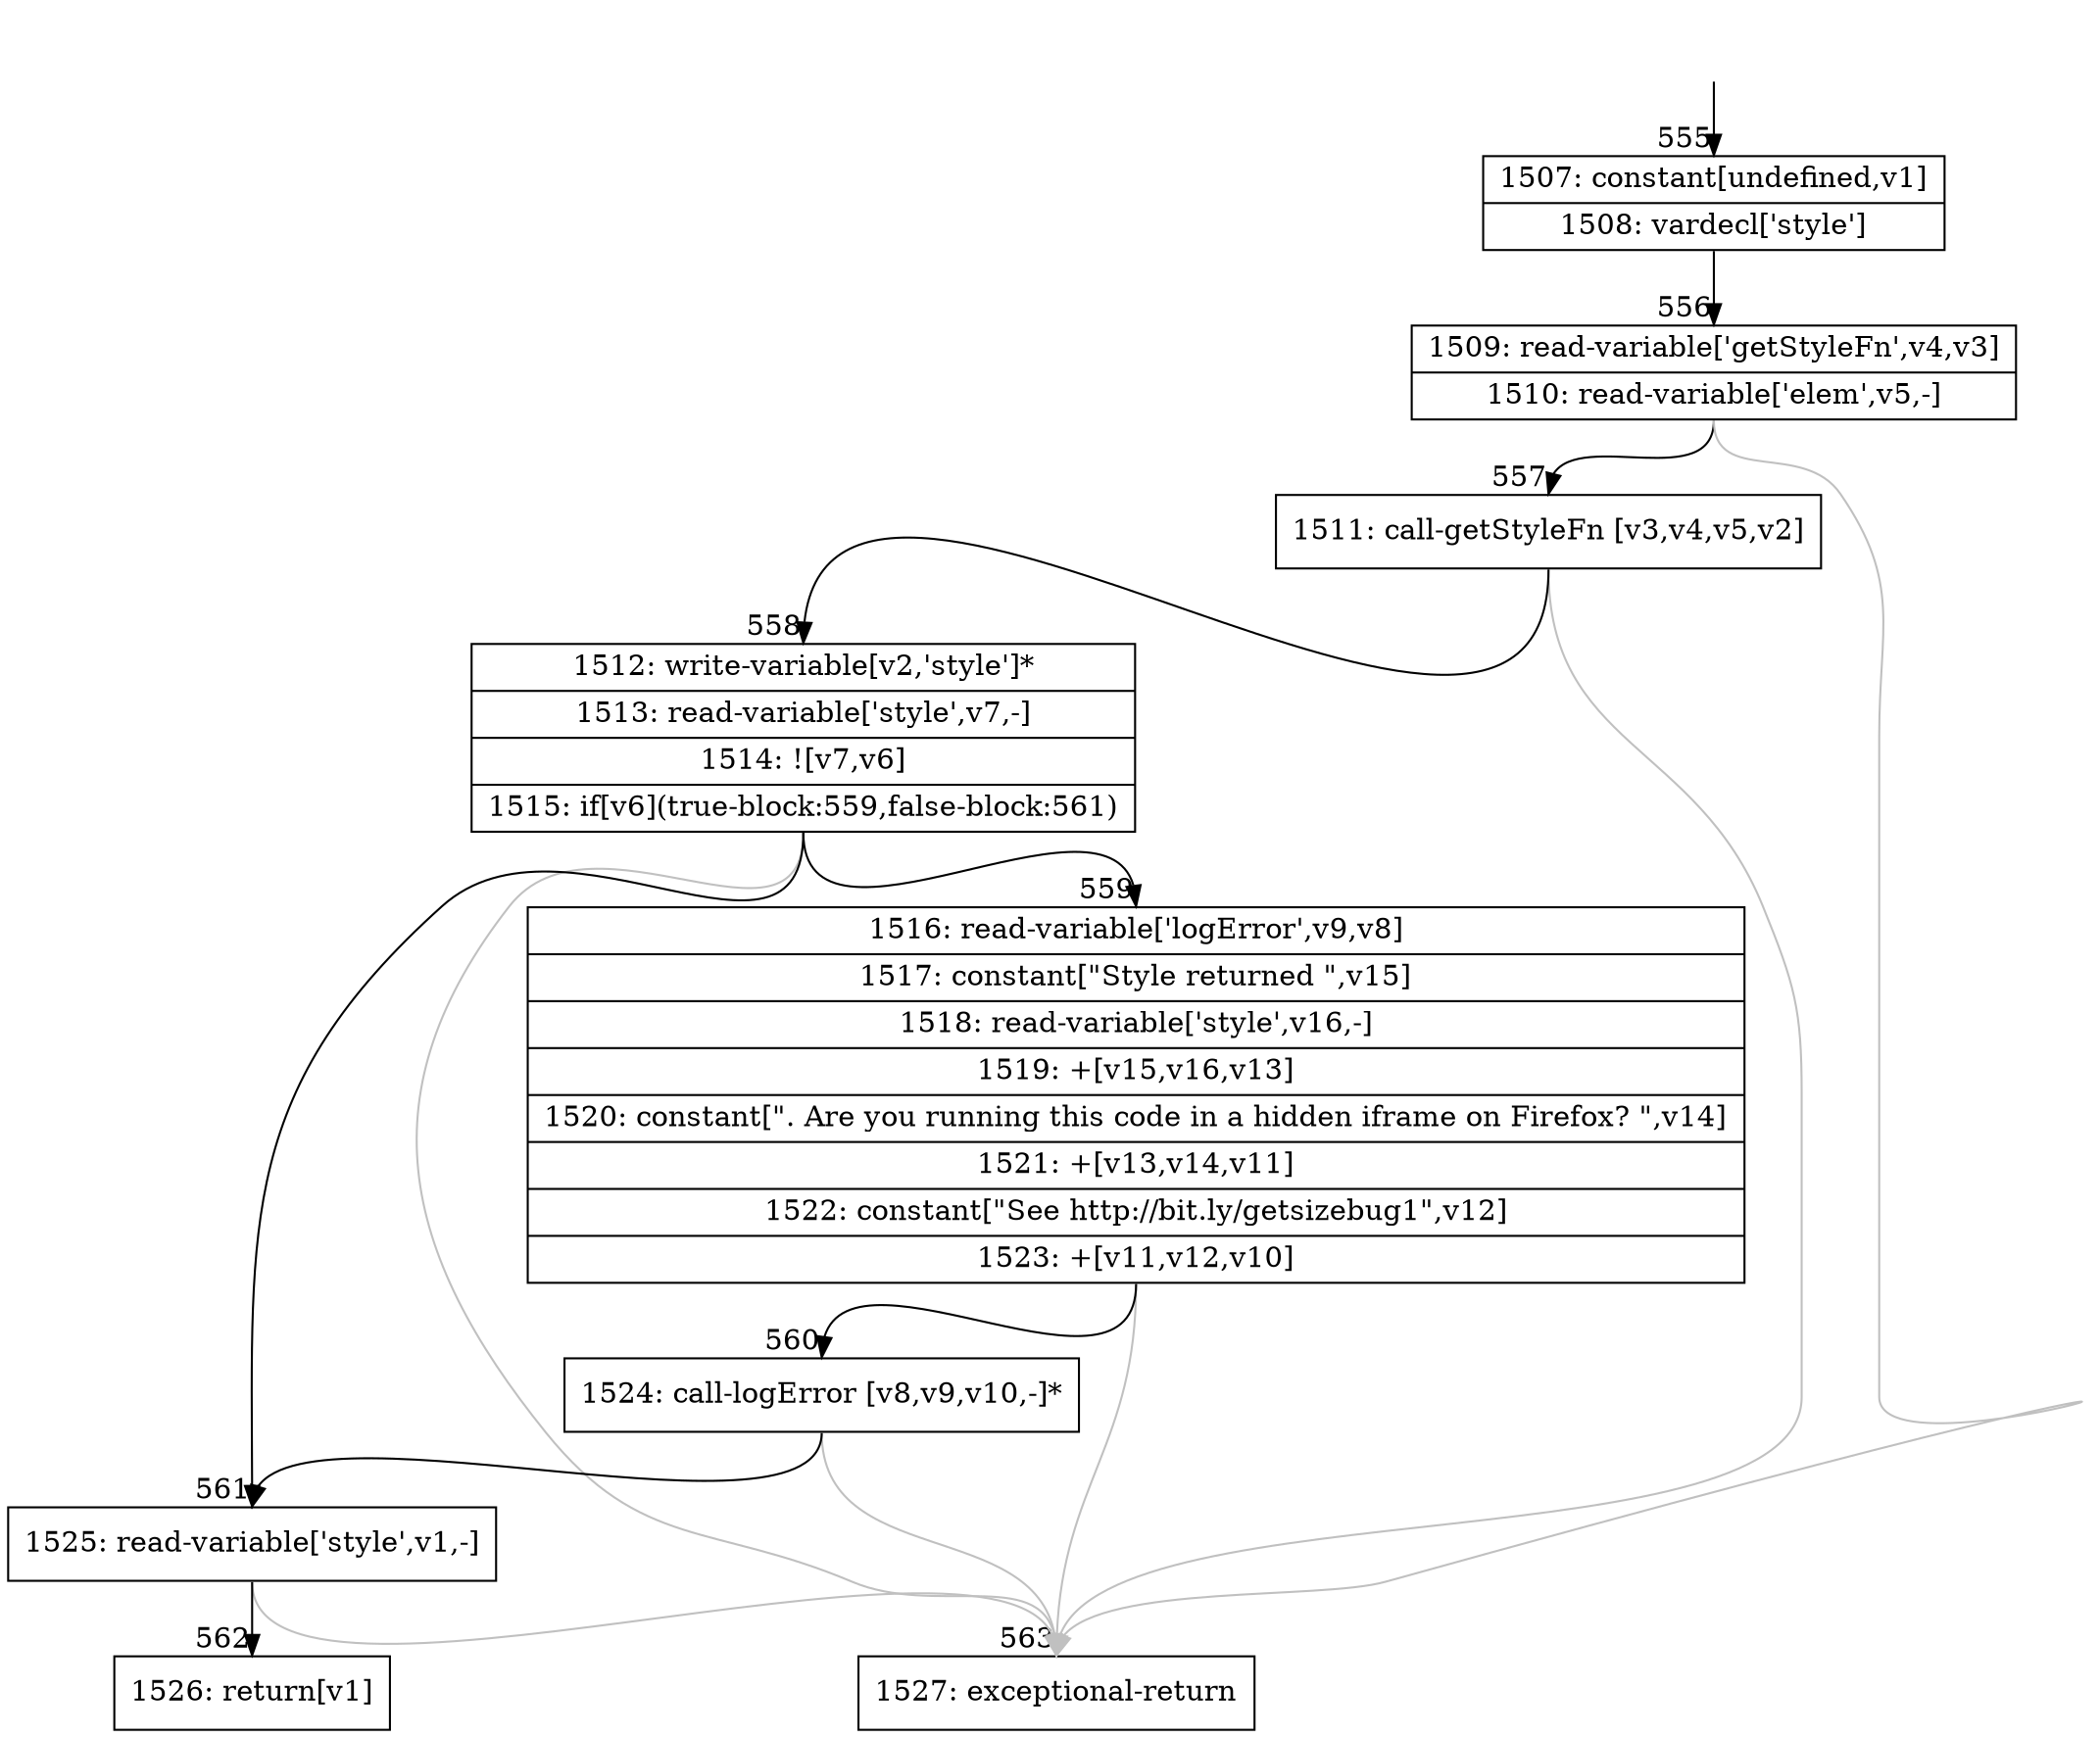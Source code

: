 digraph {
rankdir="TD"
BB_entry58[shape=none,label=""];
BB_entry58 -> BB555 [tailport=s, headport=n, headlabel="    555"]
BB555 [shape=record label="{1507: constant[undefined,v1]|1508: vardecl['style']}" ] 
BB555 -> BB556 [tailport=s, headport=n, headlabel="      556"]
BB556 [shape=record label="{1509: read-variable['getStyleFn',v4,v3]|1510: read-variable['elem',v5,-]}" ] 
BB556 -> BB557 [tailport=s, headport=n, headlabel="      557"]
BB556 -> BB563 [tailport=s, headport=n, color=gray, headlabel="      563"]
BB557 [shape=record label="{1511: call-getStyleFn [v3,v4,v5,v2]}" ] 
BB557 -> BB558 [tailport=s, headport=n, headlabel="      558"]
BB557 -> BB563 [tailport=s, headport=n, color=gray]
BB558 [shape=record label="{1512: write-variable[v2,'style']*|1513: read-variable['style',v7,-]|1514: ![v7,v6]|1515: if[v6](true-block:559,false-block:561)}" ] 
BB558 -> BB559 [tailport=s, headport=n, headlabel="      559"]
BB558 -> BB561 [tailport=s, headport=n, headlabel="      561"]
BB558 -> BB563 [tailport=s, headport=n, color=gray]
BB559 [shape=record label="{1516: read-variable['logError',v9,v8]|1517: constant[\"Style returned \",v15]|1518: read-variable['style',v16,-]|1519: +[v15,v16,v13]|1520: constant[\". Are you running this code in a hidden iframe on Firefox? \",v14]|1521: +[v13,v14,v11]|1522: constant[\"See http://bit.ly/getsizebug1\",v12]|1523: +[v11,v12,v10]}" ] 
BB559 -> BB560 [tailport=s, headport=n, headlabel="      560"]
BB559 -> BB563 [tailport=s, headport=n, color=gray]
BB560 [shape=record label="{1524: call-logError [v8,v9,v10,-]*}" ] 
BB560 -> BB561 [tailport=s, headport=n]
BB560 -> BB563 [tailport=s, headport=n, color=gray]
BB561 [shape=record label="{1525: read-variable['style',v1,-]}" ] 
BB561 -> BB562 [tailport=s, headport=n, headlabel="      562"]
BB561 -> BB563 [tailport=s, headport=n, color=gray]
BB562 [shape=record label="{1526: return[v1]}" ] 
BB563 [shape=record label="{1527: exceptional-return}" ] 
//#$~ 865
}
